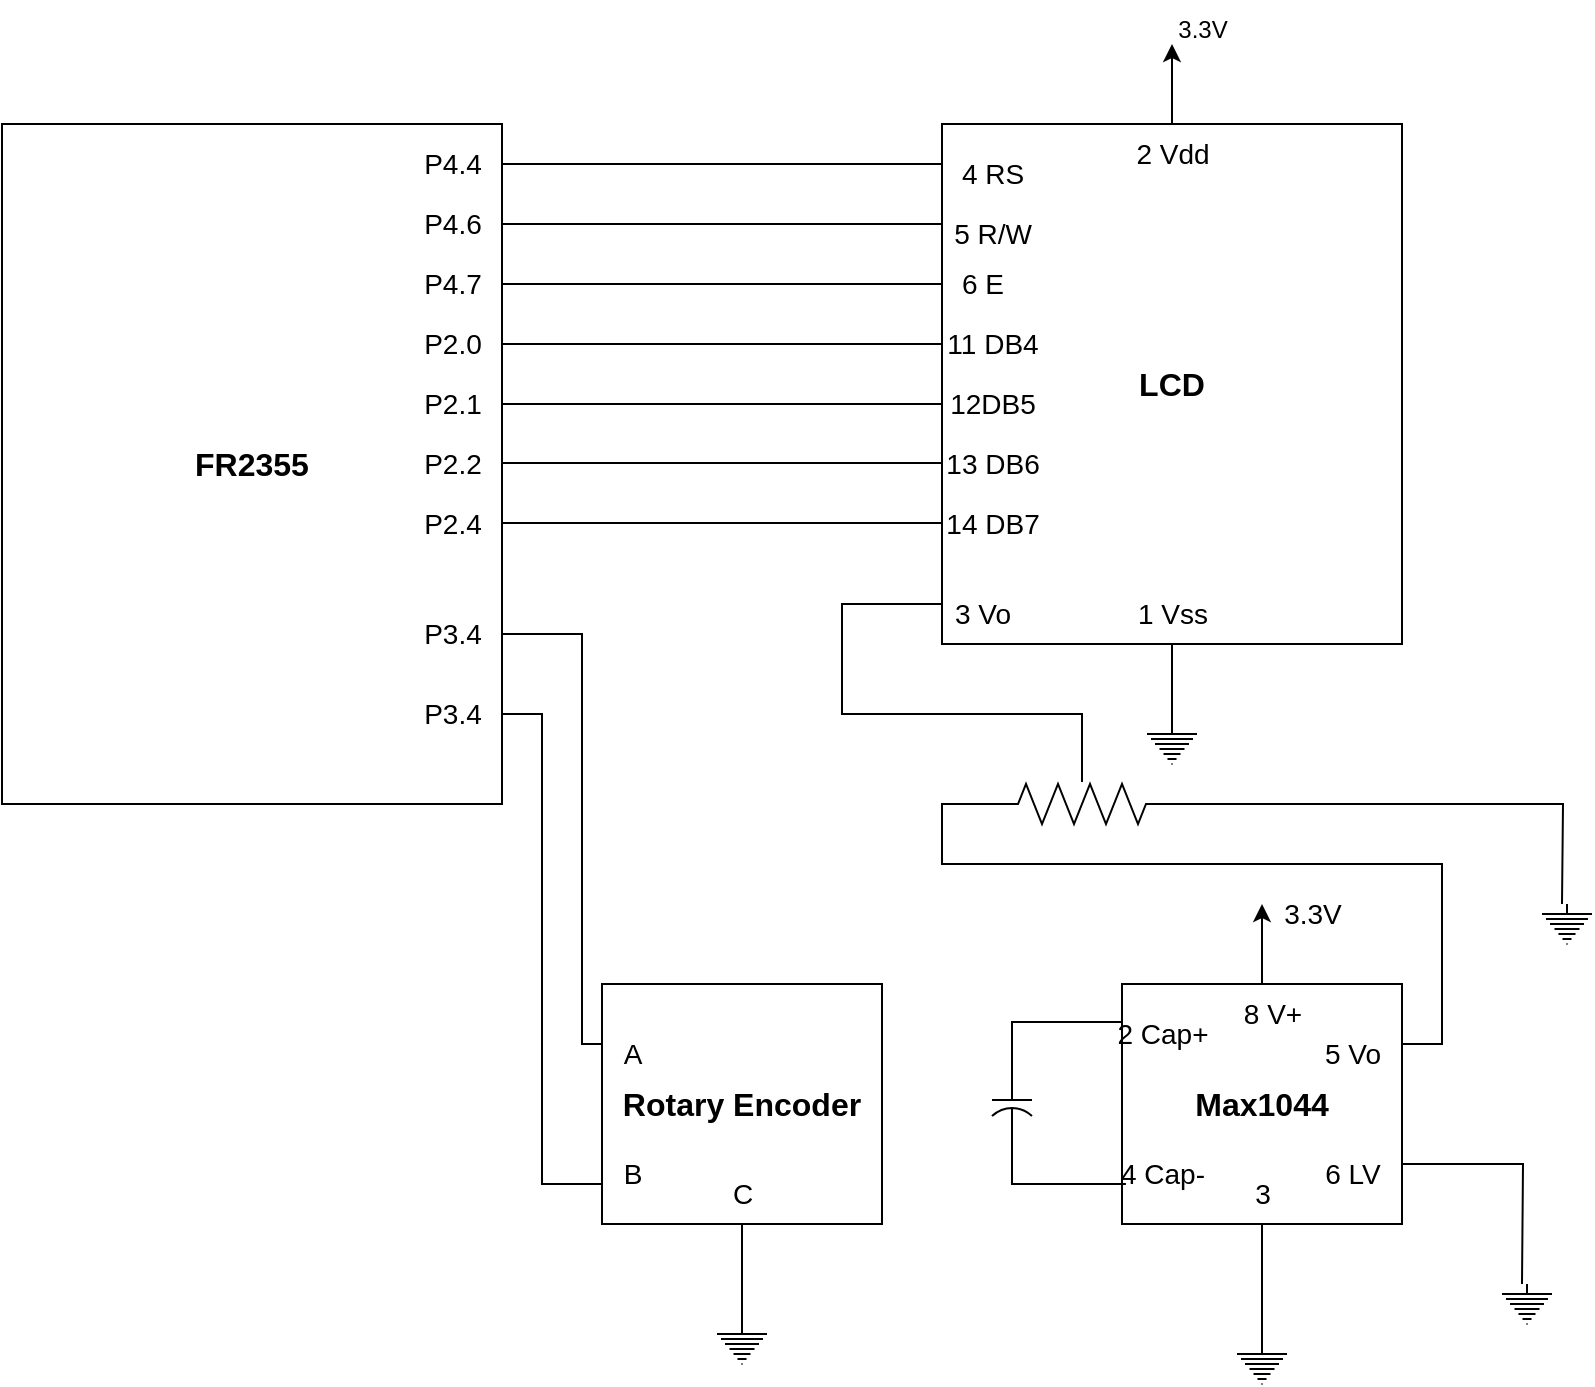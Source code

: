 <mxfile version="26.1.1">
  <diagram name="Page-1" id="mVYoueE5hNjHBuA4J1k6">
    <mxGraphModel dx="1050" dy="621" grid="0" gridSize="10" guides="1" tooltips="1" connect="1" arrows="1" fold="1" page="1" pageScale="1" pageWidth="850" pageHeight="1100" math="0" shadow="0">
      <root>
        <mxCell id="0" />
        <mxCell id="1" parent="0" />
        <mxCell id="0tN4Jmf0T8t89IfO1dIK-53" style="edgeStyle=orthogonalEdgeStyle;rounded=0;orthogonalLoop=1;jettySize=auto;html=1;exitX=1;exitY=0.75;exitDx=0;exitDy=0;entryX=0;entryY=0.25;entryDx=0;entryDy=0;endArrow=none;startFill=0;" parent="1" source="0tN4Jmf0T8t89IfO1dIK-1" target="0tN4Jmf0T8t89IfO1dIK-25" edge="1">
          <mxGeometry relative="1" as="geometry">
            <Array as="points">
              <mxPoint x="330" y="325" />
              <mxPoint x="330" y="530" />
            </Array>
          </mxGeometry>
        </mxCell>
        <mxCell id="0tN4Jmf0T8t89IfO1dIK-1" value="&lt;b&gt;&lt;font style=&quot;font-size: 16px;&quot;&gt;FR2355&lt;/font&gt;&lt;/b&gt;" style="rounded=0;whiteSpace=wrap;html=1;" parent="1" vertex="1">
          <mxGeometry x="40" y="70" width="250" height="340" as="geometry" />
        </mxCell>
        <mxCell id="0tN4Jmf0T8t89IfO1dIK-26" style="edgeStyle=orthogonalEdgeStyle;rounded=0;orthogonalLoop=1;jettySize=auto;html=1;exitX=0.5;exitY=0;exitDx=0;exitDy=0;" parent="1" source="0tN4Jmf0T8t89IfO1dIK-2" edge="1">
          <mxGeometry relative="1" as="geometry">
            <mxPoint x="625" y="30" as="targetPoint" />
          </mxGeometry>
        </mxCell>
        <mxCell id="0tN4Jmf0T8t89IfO1dIK-30" style="edgeStyle=orthogonalEdgeStyle;rounded=0;orthogonalLoop=1;jettySize=auto;html=1;exitX=0.5;exitY=1;exitDx=0;exitDy=0;endArrow=none;startFill=0;" parent="1" source="0tN4Jmf0T8t89IfO1dIK-2" edge="1">
          <mxGeometry relative="1" as="geometry">
            <mxPoint x="625" y="370" as="targetPoint" />
          </mxGeometry>
        </mxCell>
        <mxCell id="0tN4Jmf0T8t89IfO1dIK-2" value="&lt;b&gt;&lt;font style=&quot;font-size: 16px;&quot;&gt;LCD&lt;/font&gt;&lt;/b&gt;" style="rounded=0;whiteSpace=wrap;html=1;" parent="1" vertex="1">
          <mxGeometry x="510" y="70" width="230" height="260" as="geometry" />
        </mxCell>
        <mxCell id="0tN4Jmf0T8t89IfO1dIK-4" style="edgeStyle=orthogonalEdgeStyle;rounded=0;orthogonalLoop=1;jettySize=auto;html=1;exitX=1;exitY=0.25;exitDx=0;exitDy=0;entryX=0;entryY=0.34;entryDx=0;entryDy=0;entryPerimeter=0;endArrow=none;startFill=0;" parent="1" edge="1">
          <mxGeometry relative="1" as="geometry">
            <mxPoint x="290" y="150" as="sourcePoint" />
            <mxPoint x="510" y="150" as="targetPoint" />
          </mxGeometry>
        </mxCell>
        <mxCell id="0tN4Jmf0T8t89IfO1dIK-5" style="edgeStyle=orthogonalEdgeStyle;rounded=0;orthogonalLoop=1;jettySize=auto;html=1;exitX=1;exitY=0.25;exitDx=0;exitDy=0;entryX=0;entryY=0.34;entryDx=0;entryDy=0;entryPerimeter=0;endArrow=none;startFill=0;" parent="1" edge="1">
          <mxGeometry relative="1" as="geometry">
            <mxPoint x="290" y="120" as="sourcePoint" />
            <mxPoint x="510" y="120" as="targetPoint" />
          </mxGeometry>
        </mxCell>
        <mxCell id="0tN4Jmf0T8t89IfO1dIK-6" style="edgeStyle=orthogonalEdgeStyle;rounded=0;orthogonalLoop=1;jettySize=auto;html=1;exitX=1;exitY=0.25;exitDx=0;exitDy=0;entryX=0;entryY=0.34;entryDx=0;entryDy=0;entryPerimeter=0;endArrow=none;startFill=0;" parent="1" edge="1">
          <mxGeometry relative="1" as="geometry">
            <mxPoint x="290" y="90" as="sourcePoint" />
            <mxPoint x="510" y="90" as="targetPoint" />
          </mxGeometry>
        </mxCell>
        <mxCell id="0tN4Jmf0T8t89IfO1dIK-11" style="edgeStyle=orthogonalEdgeStyle;rounded=0;orthogonalLoop=1;jettySize=auto;html=1;exitX=1;exitY=0.25;exitDx=0;exitDy=0;entryX=0;entryY=0.34;entryDx=0;entryDy=0;entryPerimeter=0;endArrow=none;startFill=0;" parent="1" edge="1">
          <mxGeometry relative="1" as="geometry">
            <mxPoint x="290" y="180" as="sourcePoint" />
            <mxPoint x="510" y="180" as="targetPoint" />
          </mxGeometry>
        </mxCell>
        <mxCell id="0tN4Jmf0T8t89IfO1dIK-12" style="edgeStyle=orthogonalEdgeStyle;rounded=0;orthogonalLoop=1;jettySize=auto;html=1;exitX=1;exitY=0.25;exitDx=0;exitDy=0;entryX=0;entryY=0.34;entryDx=0;entryDy=0;entryPerimeter=0;endArrow=none;startFill=0;" parent="1" edge="1">
          <mxGeometry relative="1" as="geometry">
            <mxPoint x="290" y="210" as="sourcePoint" />
            <mxPoint x="510" y="210" as="targetPoint" />
          </mxGeometry>
        </mxCell>
        <mxCell id="0tN4Jmf0T8t89IfO1dIK-13" style="edgeStyle=orthogonalEdgeStyle;rounded=0;orthogonalLoop=1;jettySize=auto;html=1;exitX=1;exitY=0.25;exitDx=0;exitDy=0;entryX=0;entryY=0.34;entryDx=0;entryDy=0;entryPerimeter=0;endArrow=none;startFill=0;" parent="1" edge="1">
          <mxGeometry relative="1" as="geometry">
            <mxPoint x="290" y="239.5" as="sourcePoint" />
            <mxPoint x="510" y="239.5" as="targetPoint" />
          </mxGeometry>
        </mxCell>
        <mxCell id="0tN4Jmf0T8t89IfO1dIK-15" style="edgeStyle=orthogonalEdgeStyle;rounded=0;orthogonalLoop=1;jettySize=auto;html=1;exitX=1;exitY=0.25;exitDx=0;exitDy=0;entryX=0;entryY=0.34;entryDx=0;entryDy=0;entryPerimeter=0;endArrow=none;startFill=0;" parent="1" edge="1">
          <mxGeometry relative="1" as="geometry">
            <mxPoint x="290" y="269.5" as="sourcePoint" />
            <mxPoint x="510" y="269.5" as="targetPoint" />
          </mxGeometry>
        </mxCell>
        <mxCell id="0tN4Jmf0T8t89IfO1dIK-16" value="4 RS" style="text;html=1;align=center;verticalAlign=middle;resizable=0;points=[];autosize=1;strokeColor=none;fillColor=none;fontSize=14;" parent="1" vertex="1">
          <mxGeometry x="510" y="80" width="50" height="30" as="geometry" />
        </mxCell>
        <mxCell id="0tN4Jmf0T8t89IfO1dIK-17" value="5 R/W" style="text;html=1;align=center;verticalAlign=middle;resizable=0;points=[];autosize=1;strokeColor=none;fillColor=none;fontSize=14;" parent="1" vertex="1">
          <mxGeometry x="505" y="110" width="60" height="30" as="geometry" />
        </mxCell>
        <mxCell id="0tN4Jmf0T8t89IfO1dIK-18" value="6 E" style="text;html=1;align=center;verticalAlign=middle;resizable=0;points=[];autosize=1;strokeColor=none;fillColor=none;fontSize=14;" parent="1" vertex="1">
          <mxGeometry x="510" y="135" width="40" height="30" as="geometry" />
        </mxCell>
        <mxCell id="0tN4Jmf0T8t89IfO1dIK-19" value="11 DB4" style="text;html=1;align=center;verticalAlign=middle;resizable=0;points=[];autosize=1;strokeColor=none;fillColor=none;fontSize=14;" parent="1" vertex="1">
          <mxGeometry x="500" y="165" width="70" height="30" as="geometry" />
        </mxCell>
        <mxCell id="0tN4Jmf0T8t89IfO1dIK-20" value="12DB5" style="text;html=1;align=center;verticalAlign=middle;resizable=0;points=[];autosize=1;strokeColor=none;fillColor=none;fontSize=14;" parent="1" vertex="1">
          <mxGeometry x="500" y="195" width="70" height="30" as="geometry" />
        </mxCell>
        <mxCell id="0tN4Jmf0T8t89IfO1dIK-21" value="13 DB6" style="text;html=1;align=center;verticalAlign=middle;resizable=0;points=[];autosize=1;strokeColor=none;fillColor=none;fontSize=14;" parent="1" vertex="1">
          <mxGeometry x="500" y="225" width="70" height="30" as="geometry" />
        </mxCell>
        <mxCell id="0tN4Jmf0T8t89IfO1dIK-22" value="14 DB7" style="text;html=1;align=center;verticalAlign=middle;resizable=0;points=[];autosize=1;strokeColor=none;fillColor=none;fontSize=14;" parent="1" vertex="1">
          <mxGeometry x="500" y="255" width="70" height="30" as="geometry" />
        </mxCell>
        <mxCell id="0tN4Jmf0T8t89IfO1dIK-36" style="edgeStyle=orthogonalEdgeStyle;rounded=0;orthogonalLoop=1;jettySize=auto;html=1;exitX=1;exitY=0.75;exitDx=0;exitDy=0;endArrow=none;startFill=0;" parent="1" source="0tN4Jmf0T8t89IfO1dIK-23" edge="1">
          <mxGeometry relative="1" as="geometry">
            <mxPoint x="800" y="650" as="targetPoint" />
          </mxGeometry>
        </mxCell>
        <mxCell id="0tN4Jmf0T8t89IfO1dIK-37" style="edgeStyle=orthogonalEdgeStyle;rounded=0;orthogonalLoop=1;jettySize=auto;html=1;exitX=0.5;exitY=1;exitDx=0;exitDy=0;endArrow=none;startFill=0;" parent="1" source="0tN4Jmf0T8t89IfO1dIK-23" edge="1">
          <mxGeometry relative="1" as="geometry">
            <mxPoint x="670" y="680" as="targetPoint" />
          </mxGeometry>
        </mxCell>
        <mxCell id="0tN4Jmf0T8t89IfO1dIK-43" style="edgeStyle=orthogonalEdgeStyle;rounded=0;orthogonalLoop=1;jettySize=auto;html=1;exitX=0.5;exitY=0;exitDx=0;exitDy=0;" parent="1" source="0tN4Jmf0T8t89IfO1dIK-23" edge="1">
          <mxGeometry relative="1" as="geometry">
            <mxPoint x="670" y="460" as="targetPoint" />
          </mxGeometry>
        </mxCell>
        <mxCell id="0tN4Jmf0T8t89IfO1dIK-23" value="&lt;b&gt;&lt;font style=&quot;font-size: 16px;&quot;&gt;Max1044&lt;/font&gt;&lt;/b&gt;" style="rounded=0;whiteSpace=wrap;html=1;" parent="1" vertex="1">
          <mxGeometry x="600" y="500" width="140" height="120" as="geometry" />
        </mxCell>
        <mxCell id="0tN4Jmf0T8t89IfO1dIK-58" style="edgeStyle=orthogonalEdgeStyle;rounded=0;orthogonalLoop=1;jettySize=auto;html=1;exitX=0.5;exitY=1;exitDx=0;exitDy=0;endArrow=none;startFill=0;" parent="1" source="0tN4Jmf0T8t89IfO1dIK-25" edge="1">
          <mxGeometry relative="1" as="geometry">
            <mxPoint x="410" y="670" as="targetPoint" />
          </mxGeometry>
        </mxCell>
        <mxCell id="0tN4Jmf0T8t89IfO1dIK-25" value="&lt;b&gt;&lt;font style=&quot;font-size: 16px;&quot;&gt;Rotary Encoder&lt;/font&gt;&lt;/b&gt;" style="rounded=0;whiteSpace=wrap;html=1;" parent="1" vertex="1">
          <mxGeometry x="340" y="500" width="140" height="120" as="geometry" />
        </mxCell>
        <mxCell id="0tN4Jmf0T8t89IfO1dIK-27" value="3.3V" style="text;html=1;align=center;verticalAlign=middle;resizable=0;points=[];autosize=1;strokeColor=none;fillColor=none;" parent="1" vertex="1">
          <mxGeometry x="615" y="8" width="50" height="30" as="geometry" />
        </mxCell>
        <mxCell id="0tN4Jmf0T8t89IfO1dIK-28" value="2 Vdd" style="text;html=1;align=center;verticalAlign=middle;resizable=0;points=[];autosize=1;strokeColor=none;fillColor=none;fontSize=14;" parent="1" vertex="1">
          <mxGeometry x="595" y="70" width="60" height="30" as="geometry" />
        </mxCell>
        <mxCell id="0tN4Jmf0T8t89IfO1dIK-29" value="1 Vss" style="text;html=1;align=center;verticalAlign=middle;resizable=0;points=[];autosize=1;strokeColor=none;fillColor=none;fontSize=14;" parent="1" vertex="1">
          <mxGeometry x="595" y="300" width="60" height="30" as="geometry" />
        </mxCell>
        <mxCell id="0tN4Jmf0T8t89IfO1dIK-46" style="edgeStyle=orthogonalEdgeStyle;rounded=0;orthogonalLoop=1;jettySize=auto;html=1;exitX=0;exitY=0.5;exitDx=0;exitDy=0;exitPerimeter=0;entryX=1;entryY=0.25;entryDx=0;entryDy=0;endArrow=none;startFill=0;" parent="1" source="0tN4Jmf0T8t89IfO1dIK-32" target="0tN4Jmf0T8t89IfO1dIK-23" edge="1">
          <mxGeometry relative="1" as="geometry">
            <Array as="points">
              <mxPoint x="510" y="410" />
              <mxPoint x="510" y="440" />
              <mxPoint x="760" y="440" />
              <mxPoint x="760" y="530" />
            </Array>
          </mxGeometry>
        </mxCell>
        <mxCell id="0tN4Jmf0T8t89IfO1dIK-47" style="edgeStyle=orthogonalEdgeStyle;rounded=0;orthogonalLoop=1;jettySize=auto;html=1;exitX=1;exitY=0.5;exitDx=0;exitDy=0;exitPerimeter=0;endArrow=none;startFill=0;" parent="1" source="0tN4Jmf0T8t89IfO1dIK-32" edge="1">
          <mxGeometry relative="1" as="geometry">
            <mxPoint x="820" y="460" as="targetPoint" />
          </mxGeometry>
        </mxCell>
        <mxCell id="0tN4Jmf0T8t89IfO1dIK-32" value="" style="pointerEvents=1;verticalLabelPosition=bottom;shadow=0;dashed=0;align=center;html=1;verticalAlign=top;shape=mxgraph.electrical.resistors.resistor_2;" parent="1" vertex="1">
          <mxGeometry x="530" y="400" width="100" height="20" as="geometry" />
        </mxCell>
        <mxCell id="0tN4Jmf0T8t89IfO1dIK-34" value="3 Vo" style="text;html=1;align=center;verticalAlign=middle;resizable=0;points=[];autosize=1;strokeColor=none;fillColor=none;fontSize=14;" parent="1" vertex="1">
          <mxGeometry x="505" y="300" width="50" height="30" as="geometry" />
        </mxCell>
        <mxCell id="0tN4Jmf0T8t89IfO1dIK-38" value="" style="pointerEvents=1;verticalLabelPosition=bottom;shadow=0;dashed=0;align=center;html=1;verticalAlign=top;shape=mxgraph.electrical.capacitors.capacitor_2;rotation=90;" parent="1" vertex="1">
          <mxGeometry x="525" y="550" width="40" height="20" as="geometry" />
        </mxCell>
        <mxCell id="0tN4Jmf0T8t89IfO1dIK-39" style="edgeStyle=orthogonalEdgeStyle;rounded=0;orthogonalLoop=1;jettySize=auto;html=1;exitX=0;exitY=0.5;exitDx=0;exitDy=0;exitPerimeter=0;entryX=0;entryY=0.158;entryDx=0;entryDy=0;entryPerimeter=0;endArrow=none;startFill=0;" parent="1" source="0tN4Jmf0T8t89IfO1dIK-38" target="0tN4Jmf0T8t89IfO1dIK-23" edge="1">
          <mxGeometry relative="1" as="geometry" />
        </mxCell>
        <mxCell id="0tN4Jmf0T8t89IfO1dIK-40" style="edgeStyle=orthogonalEdgeStyle;rounded=0;orthogonalLoop=1;jettySize=auto;html=1;exitX=1;exitY=0.5;exitDx=0;exitDy=0;exitPerimeter=0;entryX=0.014;entryY=0.833;entryDx=0;entryDy=0;entryPerimeter=0;endArrow=none;startFill=0;" parent="1" source="0tN4Jmf0T8t89IfO1dIK-38" target="0tN4Jmf0T8t89IfO1dIK-23" edge="1">
          <mxGeometry relative="1" as="geometry" />
        </mxCell>
        <mxCell id="0tN4Jmf0T8t89IfO1dIK-41" value="8 V+" style="text;html=1;align=center;verticalAlign=middle;resizable=0;points=[];autosize=1;strokeColor=none;fillColor=none;fontSize=14;" parent="1" vertex="1">
          <mxGeometry x="650" y="500" width="50" height="30" as="geometry" />
        </mxCell>
        <mxCell id="0tN4Jmf0T8t89IfO1dIK-44" value="3.3V" style="text;html=1;align=center;verticalAlign=middle;resizable=0;points=[];autosize=1;strokeColor=none;fillColor=none;fontSize=14;" parent="1" vertex="1">
          <mxGeometry x="670" y="450" width="50" height="30" as="geometry" />
        </mxCell>
        <mxCell id="0tN4Jmf0T8t89IfO1dIK-45" style="edgeStyle=orthogonalEdgeStyle;rounded=0;orthogonalLoop=1;jettySize=auto;html=1;exitX=0;exitY=1;exitDx=0;exitDy=0;entryX=0.5;entryY=-0.05;entryDx=0;entryDy=0;entryPerimeter=0;endArrow=none;startFill=0;" parent="1" source="0tN4Jmf0T8t89IfO1dIK-2" target="0tN4Jmf0T8t89IfO1dIK-32" edge="1">
          <mxGeometry relative="1" as="geometry">
            <Array as="points">
              <mxPoint x="510" y="310" />
              <mxPoint x="460" y="310" />
              <mxPoint x="460" y="365" />
              <mxPoint x="580" y="365" />
            </Array>
          </mxGeometry>
        </mxCell>
        <mxCell id="0tN4Jmf0T8t89IfO1dIK-48" value="2 Cap+" style="text;html=1;align=center;verticalAlign=middle;resizable=0;points=[];autosize=1;strokeColor=none;fillColor=none;fontSize=14;" parent="1" vertex="1">
          <mxGeometry x="585" y="510" width="70" height="30" as="geometry" />
        </mxCell>
        <mxCell id="0tN4Jmf0T8t89IfO1dIK-49" value="4 Cap-" style="text;html=1;align=center;verticalAlign=middle;resizable=0;points=[];autosize=1;strokeColor=none;fillColor=none;fontSize=14;" parent="1" vertex="1">
          <mxGeometry x="585" y="580" width="70" height="30" as="geometry" />
        </mxCell>
        <mxCell id="0tN4Jmf0T8t89IfO1dIK-50" value="3" style="text;html=1;align=center;verticalAlign=middle;resizable=0;points=[];autosize=1;strokeColor=none;fillColor=none;fontSize=14;" parent="1" vertex="1">
          <mxGeometry x="655" y="590" width="30" height="30" as="geometry" />
        </mxCell>
        <mxCell id="0tN4Jmf0T8t89IfO1dIK-51" value="6 LV" style="text;html=1;align=center;verticalAlign=middle;resizable=0;points=[];autosize=1;strokeColor=none;fillColor=none;fontSize=14;" parent="1" vertex="1">
          <mxGeometry x="690" y="580" width="50" height="30" as="geometry" />
        </mxCell>
        <mxCell id="0tN4Jmf0T8t89IfO1dIK-52" value="5 Vo" style="text;html=1;align=center;verticalAlign=middle;resizable=0;points=[];autosize=1;strokeColor=none;fillColor=none;fontSize=14;" parent="1" vertex="1">
          <mxGeometry x="690" y="520" width="50" height="30" as="geometry" />
        </mxCell>
        <mxCell id="0tN4Jmf0T8t89IfO1dIK-54" style="edgeStyle=orthogonalEdgeStyle;rounded=0;orthogonalLoop=1;jettySize=auto;html=1;exitX=1;exitY=0.75;exitDx=0;exitDy=0;endArrow=none;startFill=0;" parent="1" edge="1">
          <mxGeometry relative="1" as="geometry">
            <mxPoint x="290" y="365" as="sourcePoint" />
            <mxPoint x="340" y="600" as="targetPoint" />
            <Array as="points">
              <mxPoint x="310" y="365" />
              <mxPoint x="310" y="600" />
              <mxPoint x="340" y="600" />
            </Array>
          </mxGeometry>
        </mxCell>
        <mxCell id="0tN4Jmf0T8t89IfO1dIK-55" value="A" style="text;html=1;align=center;verticalAlign=middle;resizable=0;points=[];autosize=1;strokeColor=none;fillColor=none;fontSize=14;" parent="1" vertex="1">
          <mxGeometry x="340" y="520" width="30" height="30" as="geometry" />
        </mxCell>
        <mxCell id="0tN4Jmf0T8t89IfO1dIK-56" value="B" style="text;html=1;align=center;verticalAlign=middle;resizable=0;points=[];autosize=1;strokeColor=none;fillColor=none;fontSize=14;" parent="1" vertex="1">
          <mxGeometry x="340" y="580" width="30" height="30" as="geometry" />
        </mxCell>
        <mxCell id="0tN4Jmf0T8t89IfO1dIK-57" value="C" style="text;html=1;align=center;verticalAlign=middle;resizable=0;points=[];autosize=1;strokeColor=none;fillColor=none;fontSize=14;" parent="1" vertex="1">
          <mxGeometry x="395" y="590" width="30" height="30" as="geometry" />
        </mxCell>
        <mxCell id="0tN4Jmf0T8t89IfO1dIK-59" value="P3.4" style="text;html=1;align=center;verticalAlign=middle;resizable=0;points=[];autosize=1;strokeColor=none;fillColor=none;fontSize=14;" parent="1" vertex="1">
          <mxGeometry x="240" y="310" width="50" height="30" as="geometry" />
        </mxCell>
        <mxCell id="0tN4Jmf0T8t89IfO1dIK-60" value="P3.4" style="text;html=1;align=center;verticalAlign=middle;resizable=0;points=[];autosize=1;strokeColor=none;fillColor=none;fontSize=14;" parent="1" vertex="1">
          <mxGeometry x="240" y="350" width="50" height="30" as="geometry" />
        </mxCell>
        <mxCell id="0tN4Jmf0T8t89IfO1dIK-61" value="P2.4" style="text;html=1;align=center;verticalAlign=middle;resizable=0;points=[];autosize=1;strokeColor=none;fillColor=none;fontSize=14;" parent="1" vertex="1">
          <mxGeometry x="240" y="255" width="50" height="30" as="geometry" />
        </mxCell>
        <mxCell id="0tN4Jmf0T8t89IfO1dIK-62" value="P2.2" style="text;html=1;align=center;verticalAlign=middle;resizable=0;points=[];autosize=1;strokeColor=none;fillColor=none;fontSize=14;" parent="1" vertex="1">
          <mxGeometry x="240" y="225" width="50" height="30" as="geometry" />
        </mxCell>
        <mxCell id="0tN4Jmf0T8t89IfO1dIK-63" value="P2.1" style="text;html=1;align=center;verticalAlign=middle;resizable=0;points=[];autosize=1;strokeColor=none;fillColor=none;fontSize=14;" parent="1" vertex="1">
          <mxGeometry x="240" y="195" width="50" height="30" as="geometry" />
        </mxCell>
        <mxCell id="0tN4Jmf0T8t89IfO1dIK-64" value="P2.0" style="text;html=1;align=center;verticalAlign=middle;resizable=0;points=[];autosize=1;strokeColor=none;fillColor=none;fontSize=14;" parent="1" vertex="1">
          <mxGeometry x="240" y="165" width="50" height="30" as="geometry" />
        </mxCell>
        <mxCell id="0tN4Jmf0T8t89IfO1dIK-65" value="P4.7" style="text;html=1;align=center;verticalAlign=middle;resizable=0;points=[];autosize=1;strokeColor=none;fillColor=none;fontSize=14;" parent="1" vertex="1">
          <mxGeometry x="240" y="135" width="50" height="30" as="geometry" />
        </mxCell>
        <mxCell id="0tN4Jmf0T8t89IfO1dIK-66" value="P4.6" style="text;html=1;align=center;verticalAlign=middle;resizable=0;points=[];autosize=1;strokeColor=none;fillColor=none;fontSize=14;" parent="1" vertex="1">
          <mxGeometry x="240" y="105" width="50" height="30" as="geometry" />
        </mxCell>
        <mxCell id="0tN4Jmf0T8t89IfO1dIK-67" value="P4.4" style="text;html=1;align=center;verticalAlign=middle;resizable=0;points=[];autosize=1;strokeColor=none;fillColor=none;fontSize=14;" parent="1" vertex="1">
          <mxGeometry x="240" y="75" width="50" height="30" as="geometry" />
        </mxCell>
        <mxCell id="0tN4Jmf0T8t89IfO1dIK-68" value="" style="pointerEvents=1;verticalLabelPosition=bottom;shadow=0;dashed=0;align=center;html=1;verticalAlign=top;shape=mxgraph.electrical.signal_sources.protective_earth;" parent="1" vertex="1">
          <mxGeometry x="397.5" y="670" width="25" height="20" as="geometry" />
        </mxCell>
        <mxCell id="0tN4Jmf0T8t89IfO1dIK-69" value="" style="pointerEvents=1;verticalLabelPosition=bottom;shadow=0;dashed=0;align=center;html=1;verticalAlign=top;shape=mxgraph.electrical.signal_sources.protective_earth;" parent="1" vertex="1">
          <mxGeometry x="657.5" y="680" width="25" height="20" as="geometry" />
        </mxCell>
        <mxCell id="0tN4Jmf0T8t89IfO1dIK-70" value="" style="pointerEvents=1;verticalLabelPosition=bottom;shadow=0;dashed=0;align=center;html=1;verticalAlign=top;shape=mxgraph.electrical.signal_sources.protective_earth;" parent="1" vertex="1">
          <mxGeometry x="790" y="650" width="25" height="20" as="geometry" />
        </mxCell>
        <mxCell id="0tN4Jmf0T8t89IfO1dIK-71" value="" style="pointerEvents=1;verticalLabelPosition=bottom;shadow=0;dashed=0;align=center;html=1;verticalAlign=top;shape=mxgraph.electrical.signal_sources.protective_earth;" parent="1" vertex="1">
          <mxGeometry x="810" y="460" width="25" height="20" as="geometry" />
        </mxCell>
        <mxCell id="0tN4Jmf0T8t89IfO1dIK-72" value="" style="pointerEvents=1;verticalLabelPosition=bottom;shadow=0;dashed=0;align=center;html=1;verticalAlign=top;shape=mxgraph.electrical.signal_sources.protective_earth;" parent="1" vertex="1">
          <mxGeometry x="612.5" y="370" width="25" height="20" as="geometry" />
        </mxCell>
      </root>
    </mxGraphModel>
  </diagram>
</mxfile>
